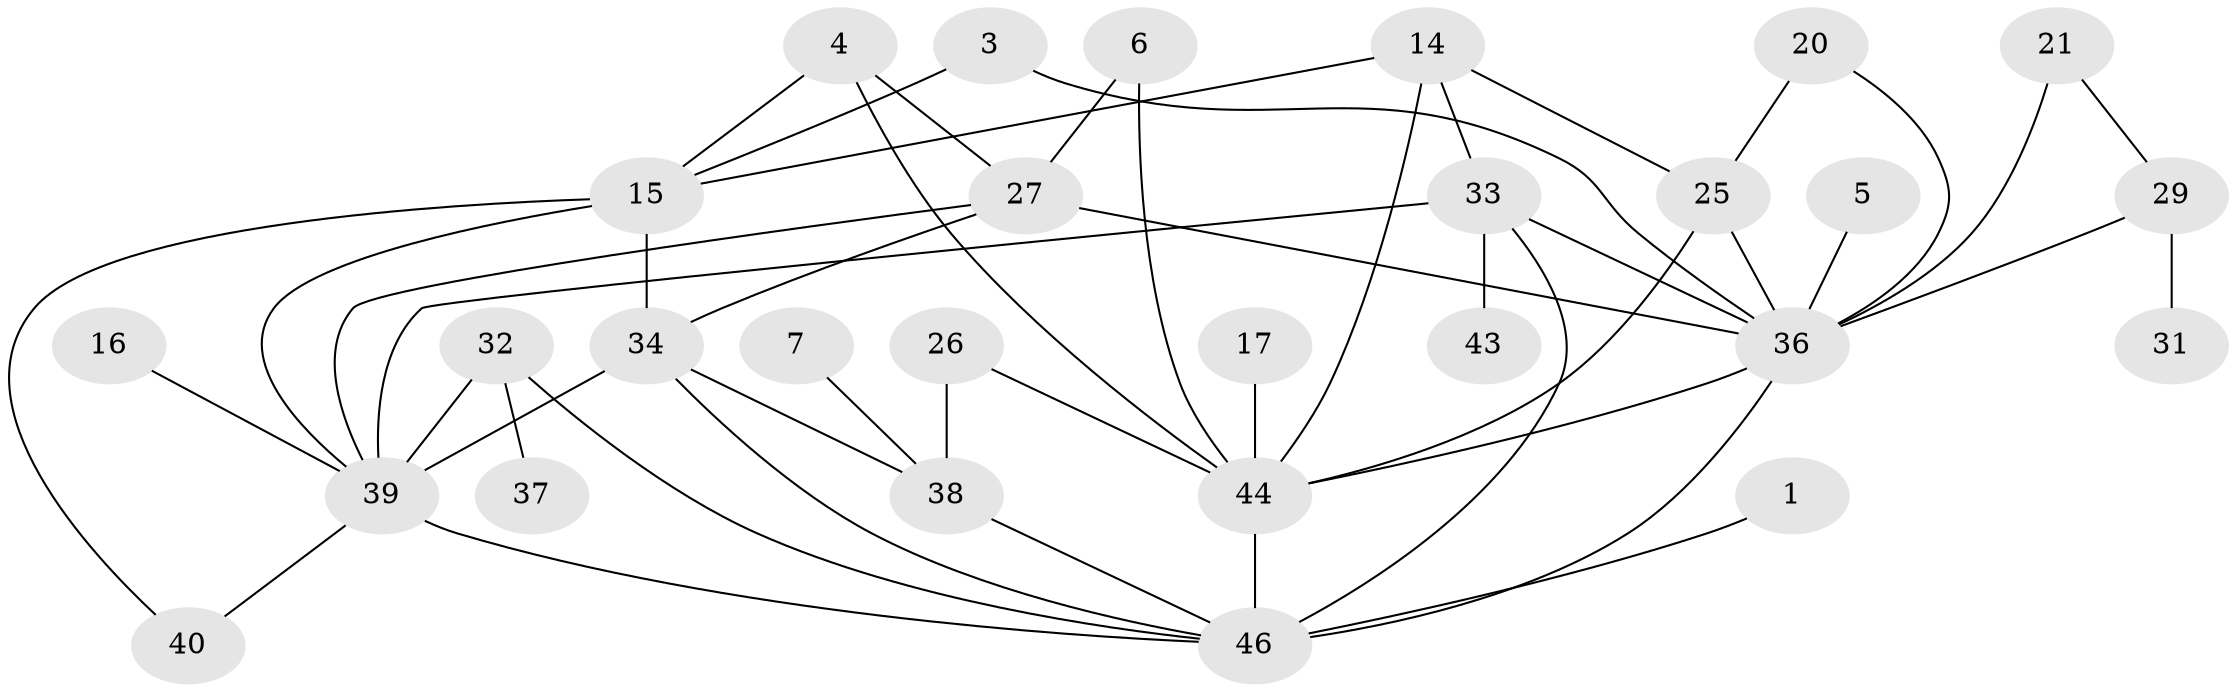 // original degree distribution, {2: 0.22807017543859648, 4: 0.13157894736842105, 1: 0.19298245614035087, 0: 0.13157894736842105, 3: 0.24561403508771928, 6: 0.03508771929824561, 7: 0.008771929824561403, 5: 0.02631578947368421}
// Generated by graph-tools (version 1.1) at 2025/35/03/04/25 23:35:56]
// undirected, 28 vertices, 48 edges
graph export_dot {
  node [color=gray90,style=filled];
  1;
  3;
  4;
  5;
  6;
  7;
  14;
  15;
  16;
  17;
  20;
  21;
  25;
  26;
  27;
  29;
  31;
  32;
  33;
  34;
  36;
  37;
  38;
  39;
  40;
  43;
  44;
  46;
  1 -- 46 [weight=1.0];
  3 -- 15 [weight=1.0];
  3 -- 36 [weight=1.0];
  4 -- 15 [weight=1.0];
  4 -- 27 [weight=1.0];
  4 -- 44 [weight=1.0];
  5 -- 36 [weight=1.0];
  6 -- 27 [weight=1.0];
  6 -- 44 [weight=1.0];
  7 -- 38 [weight=1.0];
  14 -- 15 [weight=1.0];
  14 -- 25 [weight=1.0];
  14 -- 33 [weight=1.0];
  14 -- 44 [weight=1.0];
  15 -- 34 [weight=2.0];
  15 -- 39 [weight=1.0];
  15 -- 40 [weight=1.0];
  16 -- 39 [weight=1.0];
  17 -- 44 [weight=1.0];
  20 -- 25 [weight=1.0];
  20 -- 36 [weight=1.0];
  21 -- 29 [weight=1.0];
  21 -- 36 [weight=2.0];
  25 -- 36 [weight=1.0];
  25 -- 44 [weight=1.0];
  26 -- 38 [weight=1.0];
  26 -- 44 [weight=2.0];
  27 -- 34 [weight=1.0];
  27 -- 36 [weight=2.0];
  27 -- 39 [weight=1.0];
  29 -- 31 [weight=1.0];
  29 -- 36 [weight=1.0];
  32 -- 37 [weight=1.0];
  32 -- 39 [weight=1.0];
  32 -- 46 [weight=1.0];
  33 -- 36 [weight=1.0];
  33 -- 39 [weight=2.0];
  33 -- 43 [weight=1.0];
  33 -- 46 [weight=3.0];
  34 -- 38 [weight=1.0];
  34 -- 39 [weight=1.0];
  34 -- 46 [weight=2.0];
  36 -- 44 [weight=2.0];
  36 -- 46 [weight=4.0];
  38 -- 46 [weight=2.0];
  39 -- 40 [weight=1.0];
  39 -- 46 [weight=3.0];
  44 -- 46 [weight=1.0];
}
